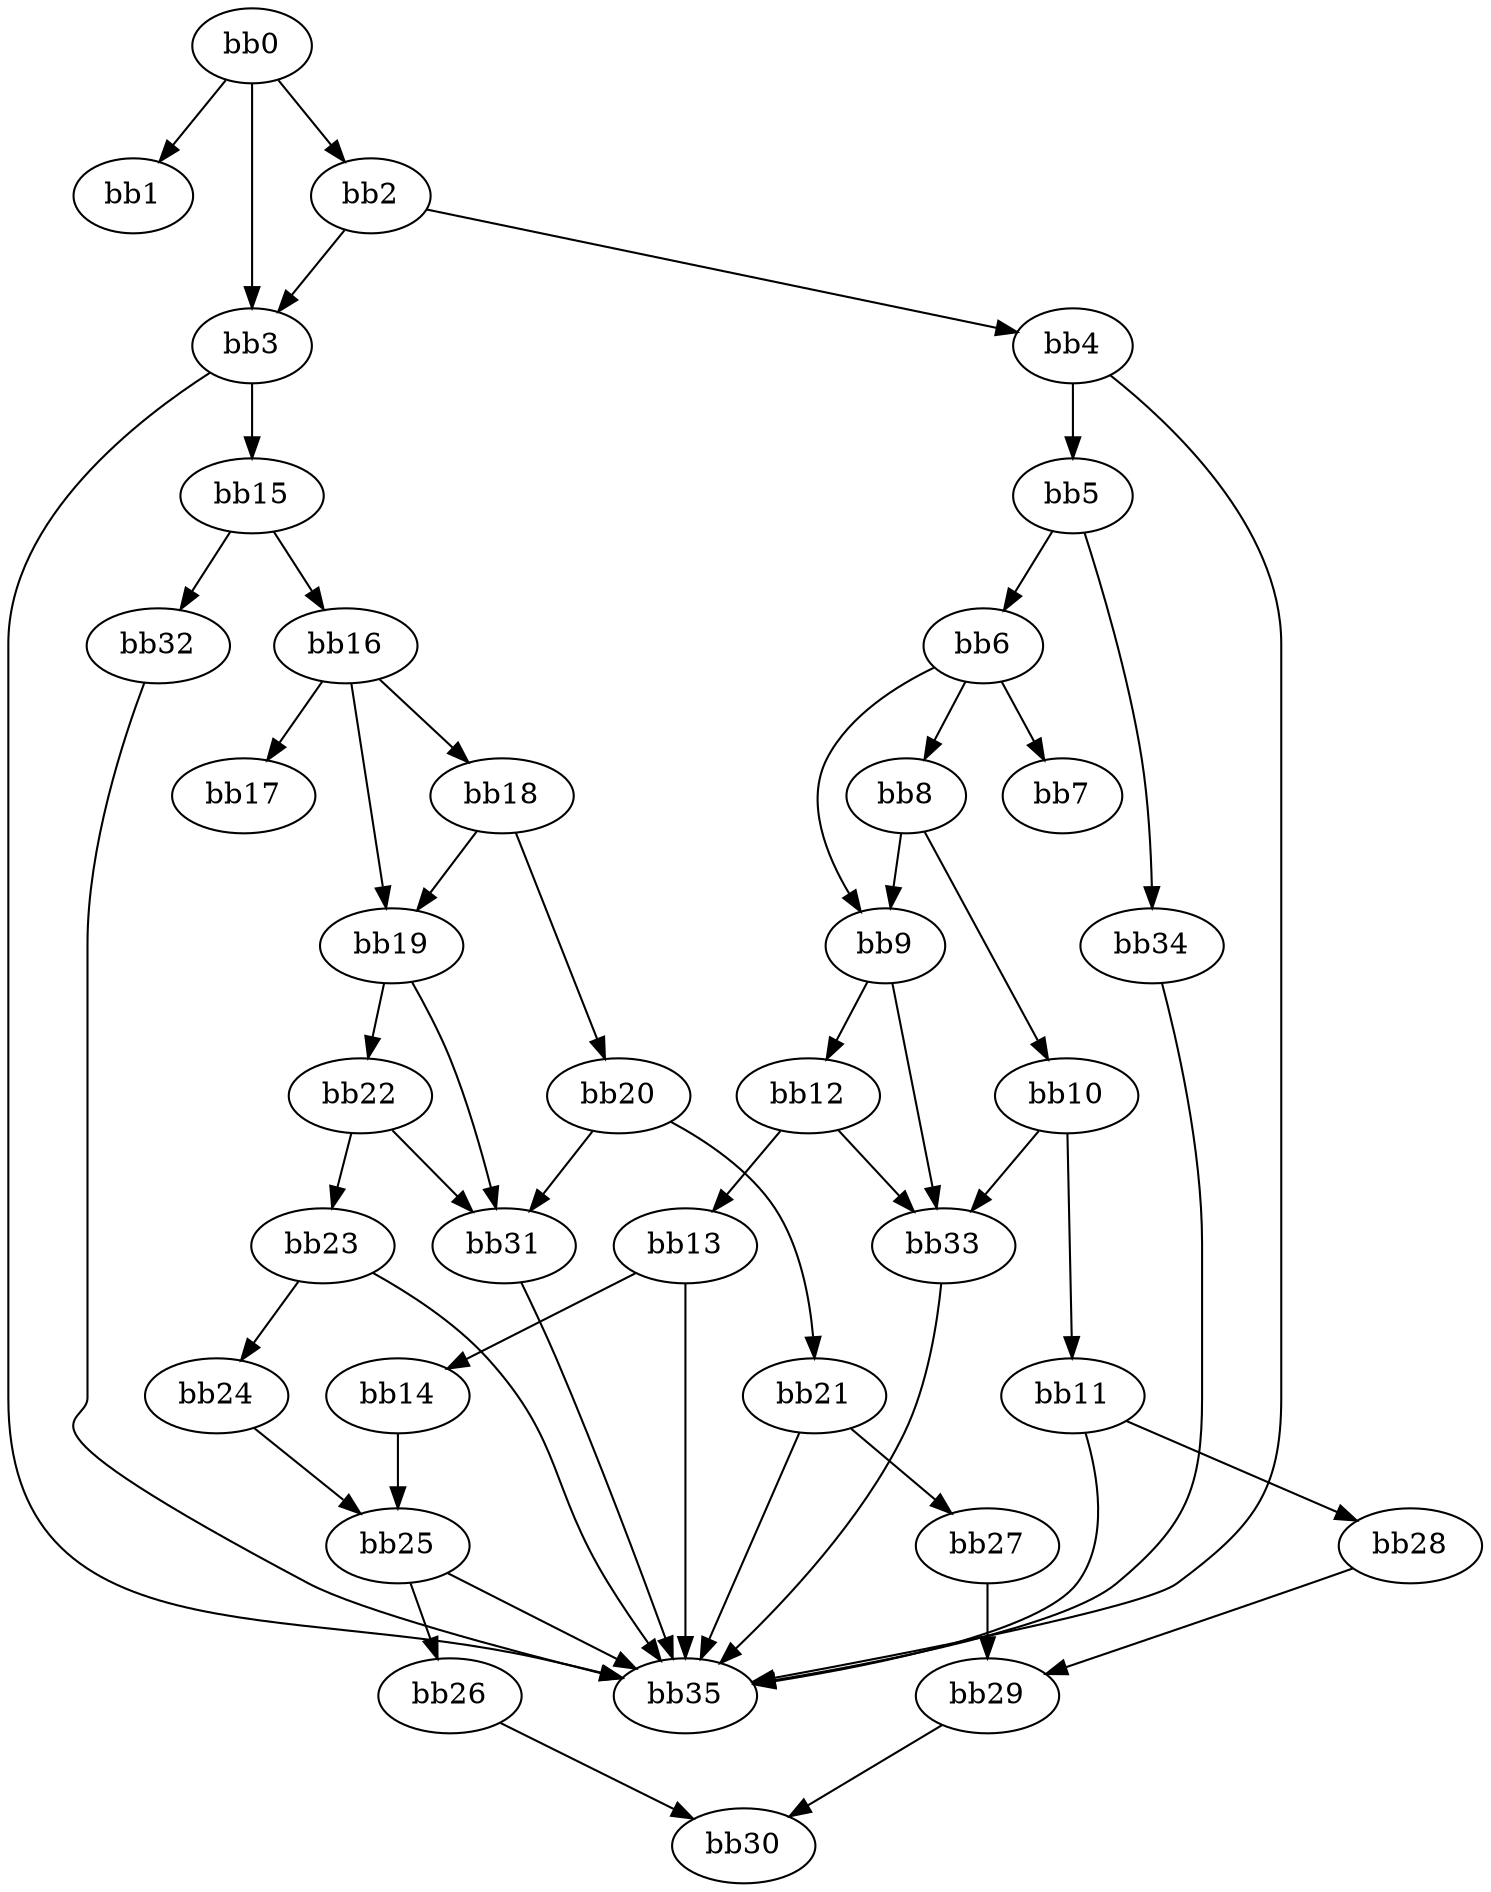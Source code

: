 digraph {
    0 [ label = "bb0\l" ]
    1 [ label = "bb1\l" ]
    2 [ label = "bb2\l" ]
    3 [ label = "bb3\l" ]
    4 [ label = "bb4\l" ]
    5 [ label = "bb5\l" ]
    6 [ label = "bb6\l" ]
    7 [ label = "bb7\l" ]
    8 [ label = "bb8\l" ]
    9 [ label = "bb9\l" ]
    10 [ label = "bb10\l" ]
    11 [ label = "bb11\l" ]
    12 [ label = "bb12\l" ]
    13 [ label = "bb13\l" ]
    14 [ label = "bb14\l" ]
    15 [ label = "bb15\l" ]
    16 [ label = "bb16\l" ]
    17 [ label = "bb17\l" ]
    18 [ label = "bb18\l" ]
    19 [ label = "bb19\l" ]
    20 [ label = "bb20\l" ]
    21 [ label = "bb21\l" ]
    22 [ label = "bb22\l" ]
    23 [ label = "bb23\l" ]
    24 [ label = "bb24\l" ]
    25 [ label = "bb25\l" ]
    26 [ label = "bb26\l" ]
    27 [ label = "bb27\l" ]
    28 [ label = "bb28\l" ]
    29 [ label = "bb29\l" ]
    30 [ label = "bb30\l" ]
    31 [ label = "bb31\l" ]
    32 [ label = "bb32\l" ]
    33 [ label = "bb33\l" ]
    34 [ label = "bb34\l" ]
    35 [ label = "bb35\l" ]
    0 -> 1 [ ]
    0 -> 2 [ ]
    0 -> 3 [ ]
    2 -> 3 [ ]
    2 -> 4 [ ]
    3 -> 15 [ ]
    3 -> 35 [ ]
    4 -> 5 [ ]
    4 -> 35 [ ]
    5 -> 6 [ ]
    5 -> 34 [ ]
    6 -> 7 [ ]
    6 -> 8 [ ]
    6 -> 9 [ ]
    8 -> 9 [ ]
    8 -> 10 [ ]
    9 -> 12 [ ]
    9 -> 33 [ ]
    10 -> 11 [ ]
    10 -> 33 [ ]
    11 -> 28 [ ]
    11 -> 35 [ ]
    12 -> 13 [ ]
    12 -> 33 [ ]
    13 -> 14 [ ]
    13 -> 35 [ ]
    14 -> 25 [ ]
    15 -> 16 [ ]
    15 -> 32 [ ]
    16 -> 17 [ ]
    16 -> 18 [ ]
    16 -> 19 [ ]
    18 -> 19 [ ]
    18 -> 20 [ ]
    19 -> 22 [ ]
    19 -> 31 [ ]
    20 -> 21 [ ]
    20 -> 31 [ ]
    21 -> 27 [ ]
    21 -> 35 [ ]
    22 -> 23 [ ]
    22 -> 31 [ ]
    23 -> 24 [ ]
    23 -> 35 [ ]
    24 -> 25 [ ]
    25 -> 26 [ ]
    25 -> 35 [ ]
    26 -> 30 [ ]
    27 -> 29 [ ]
    28 -> 29 [ ]
    29 -> 30 [ ]
    31 -> 35 [ ]
    32 -> 35 [ ]
    33 -> 35 [ ]
    34 -> 35 [ ]
}

